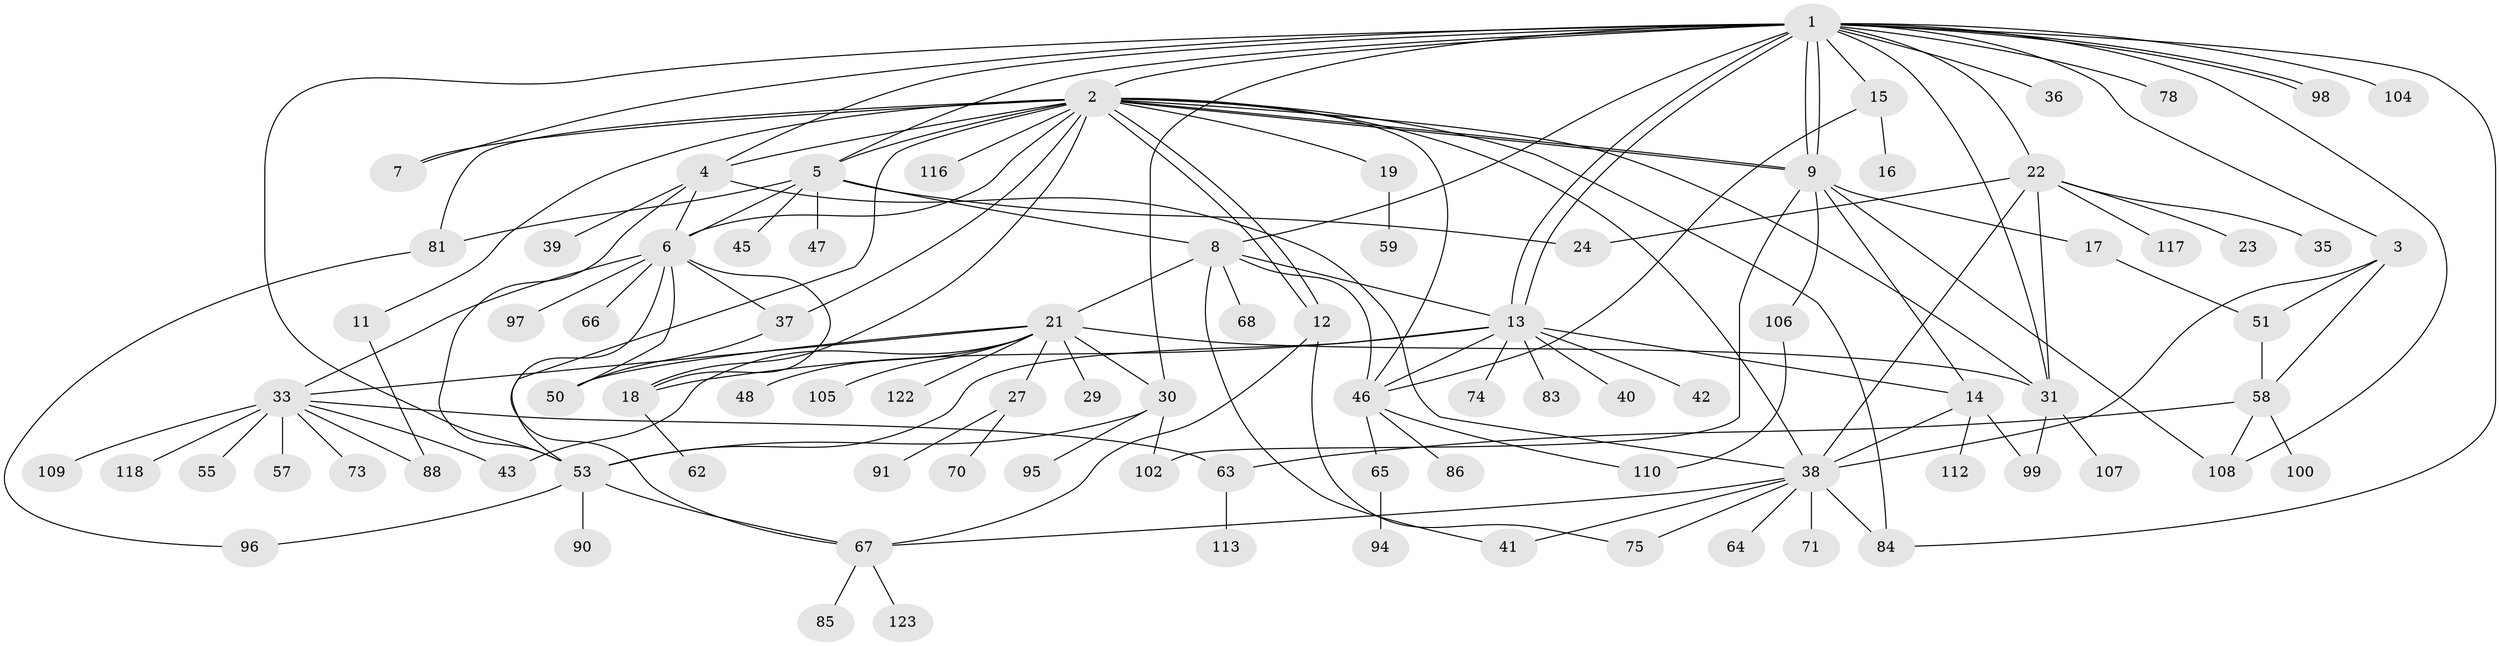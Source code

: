 // original degree distribution, {24: 0.008130081300813009, 22: 0.008130081300813009, 4: 0.056910569105691054, 7: 0.04065040650406504, 6: 0.016260162601626018, 2: 0.17886178861788618, 9: 0.016260162601626018, 1: 0.4878048780487805, 5: 0.04878048780487805, 12: 0.016260162601626018, 3: 0.0975609756097561, 11: 0.008130081300813009, 8: 0.016260162601626018}
// Generated by graph-tools (version 1.1) at 2025/11/02/27/25 16:11:15]
// undirected, 90 vertices, 144 edges
graph export_dot {
graph [start="1"]
  node [color=gray90,style=filled];
  1 [super="+72"];
  2 [super="+10"];
  3;
  4 [super="+89"];
  5 [super="+87"];
  6 [super="+56"];
  7 [super="+49"];
  8 [super="+69"];
  9;
  11 [super="+20"];
  12 [super="+25"];
  13 [super="+82"];
  14 [super="+76"];
  15 [super="+79"];
  16;
  17 [super="+101"];
  18 [super="+34"];
  19 [super="+26"];
  21 [super="+32"];
  22 [super="+28"];
  23;
  24 [super="+54"];
  27;
  29;
  30 [super="+52"];
  31 [super="+103"];
  33 [super="+92"];
  35;
  36;
  37;
  38 [super="+44"];
  39;
  40;
  41;
  42;
  43;
  45;
  46 [super="+77"];
  47;
  48;
  50;
  51 [super="+93"];
  53 [super="+121"];
  55 [super="+119"];
  57;
  58 [super="+60"];
  59 [super="+61"];
  62;
  63;
  64;
  65;
  66;
  67 [super="+80"];
  68;
  70;
  71;
  73;
  74;
  75;
  78;
  81 [super="+114"];
  83;
  84;
  85;
  86;
  88;
  90;
  91;
  94;
  95;
  96;
  97;
  98;
  99;
  100;
  102;
  104;
  105 [super="+115"];
  106 [super="+120"];
  107;
  108;
  109;
  110 [super="+111"];
  112;
  113;
  116;
  117;
  118;
  122;
  123;
  1 -- 2;
  1 -- 3;
  1 -- 4;
  1 -- 5;
  1 -- 7;
  1 -- 8;
  1 -- 9;
  1 -- 9;
  1 -- 13 [weight=2];
  1 -- 13;
  1 -- 15;
  1 -- 22;
  1 -- 30;
  1 -- 31;
  1 -- 36;
  1 -- 53;
  1 -- 78;
  1 -- 84;
  1 -- 98;
  1 -- 98;
  1 -- 104;
  1 -- 108;
  2 -- 4;
  2 -- 5;
  2 -- 6;
  2 -- 9;
  2 -- 9;
  2 -- 11;
  2 -- 12;
  2 -- 12;
  2 -- 18;
  2 -- 19 [weight=2];
  2 -- 37;
  2 -- 38;
  2 -- 46;
  2 -- 53;
  2 -- 81;
  2 -- 84;
  2 -- 116;
  2 -- 7;
  2 -- 31;
  3 -- 38;
  3 -- 51;
  3 -- 58;
  4 -- 6;
  4 -- 39;
  4 -- 53;
  4 -- 38;
  5 -- 8;
  5 -- 24;
  5 -- 45;
  5 -- 47;
  5 -- 81;
  5 -- 6;
  6 -- 37;
  6 -- 67;
  6 -- 97;
  6 -- 33;
  6 -- 18;
  6 -- 50;
  6 -- 66;
  8 -- 21;
  8 -- 41;
  8 -- 46;
  8 -- 68;
  8 -- 13;
  9 -- 14;
  9 -- 17;
  9 -- 102;
  9 -- 106;
  9 -- 108;
  11 -- 88;
  12 -- 75;
  12 -- 67;
  13 -- 14;
  13 -- 18;
  13 -- 40;
  13 -- 42;
  13 -- 46;
  13 -- 53;
  13 -- 74;
  13 -- 83;
  14 -- 112;
  14 -- 99;
  14 -- 38;
  15 -- 16;
  15 -- 46;
  17 -- 51;
  18 -- 62;
  19 -- 59;
  21 -- 27;
  21 -- 29;
  21 -- 30;
  21 -- 33;
  21 -- 43;
  21 -- 48;
  21 -- 50;
  21 -- 105;
  21 -- 122;
  21 -- 31;
  22 -- 23;
  22 -- 24;
  22 -- 35;
  22 -- 38;
  22 -- 117;
  22 -- 31;
  27 -- 70;
  27 -- 91;
  30 -- 53;
  30 -- 95;
  30 -- 102;
  31 -- 99;
  31 -- 107;
  33 -- 43;
  33 -- 55;
  33 -- 57;
  33 -- 63;
  33 -- 73;
  33 -- 88;
  33 -- 109;
  33 -- 118;
  37 -- 50;
  38 -- 64;
  38 -- 67;
  38 -- 71;
  38 -- 75;
  38 -- 84;
  38 -- 41;
  46 -- 65;
  46 -- 86;
  46 -- 110;
  51 -- 58;
  53 -- 90;
  53 -- 96;
  53 -- 67;
  58 -- 63;
  58 -- 100;
  58 -- 108;
  63 -- 113;
  65 -- 94;
  67 -- 85;
  67 -- 123;
  81 -- 96;
  106 -- 110;
}
